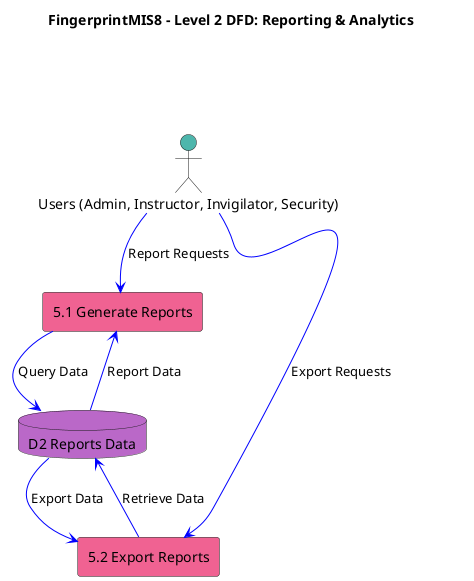 @startuml
title FingerprintMIS8 - Level 2 DFD: Reporting & Analytics

actor "Users (Admin, Instructor, Invigilator, Security)" as Users #4db6ac
rectangle "5.1 Generate Reports" as GenerateReports #f06292
rectangle "5.2 Export Reports" as ExportReports #f06292
database "D2 Reports Data" as ReportsDB #ba68c8

Users -[#0000FF]-> GenerateReports : Report Requests
Users -[#0000FF]-> ExportReports : Export Requests

GenerateReports -[#0000FF]-> ReportsDB : Query Data
ExportReports -[#0000FF]-> ReportsDB : Retrieve Data

ReportsDB -[#0000FF]-> GenerateReports : Report Data
ReportsDB -[#0000FF]-> ExportReports : Export Data

@enduml
